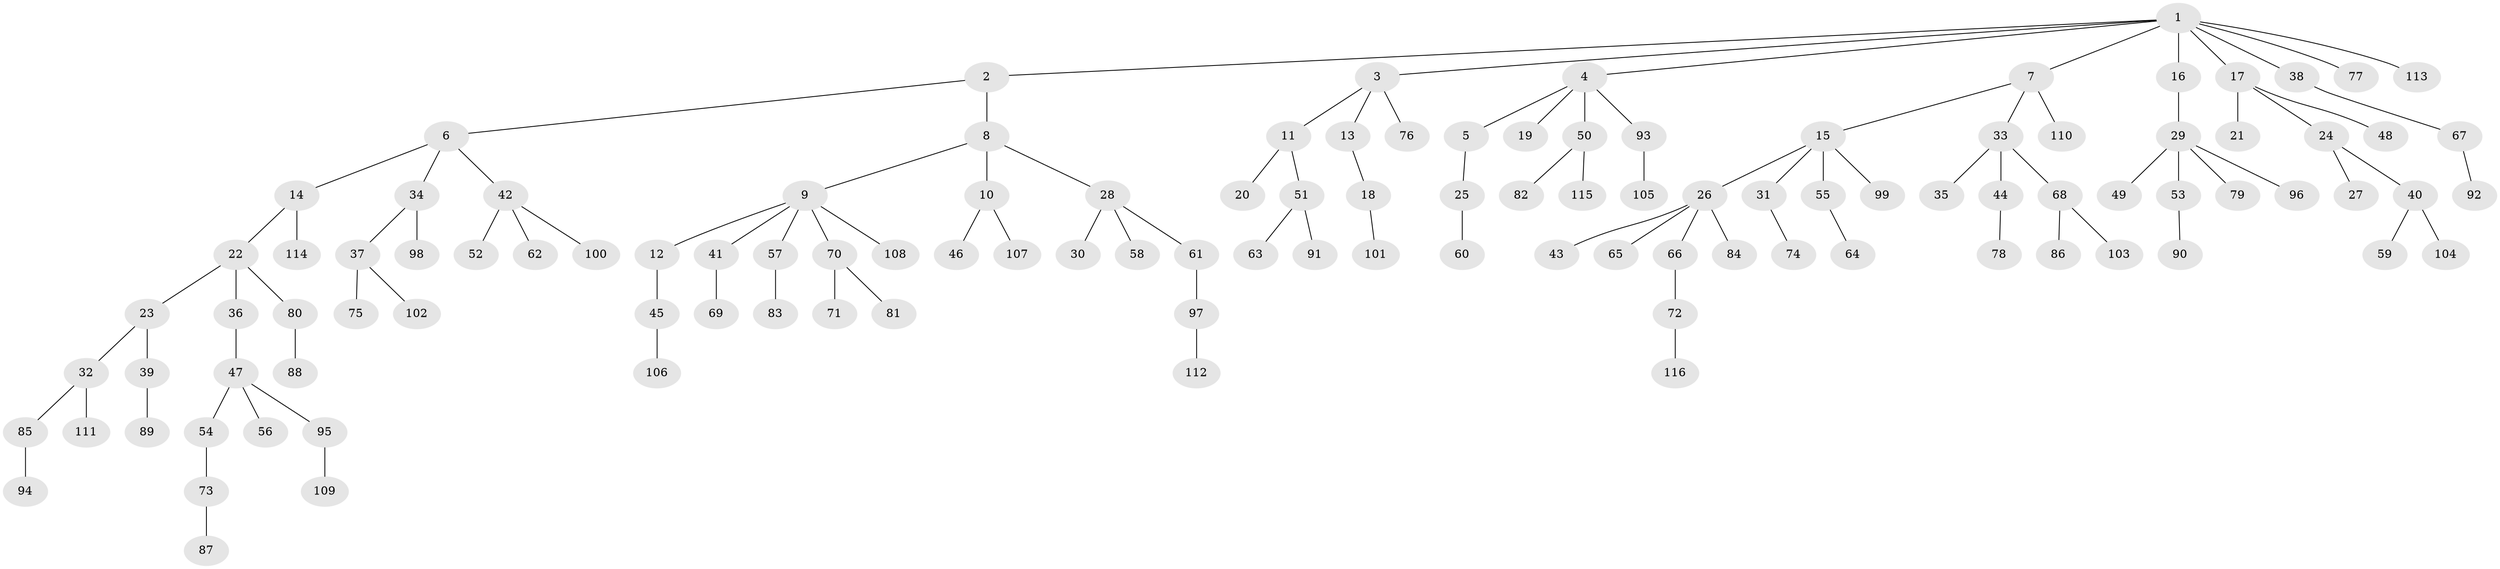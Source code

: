 // Generated by graph-tools (version 1.1) at 2025/11/02/27/25 16:11:29]
// undirected, 116 vertices, 115 edges
graph export_dot {
graph [start="1"]
  node [color=gray90,style=filled];
  1;
  2;
  3;
  4;
  5;
  6;
  7;
  8;
  9;
  10;
  11;
  12;
  13;
  14;
  15;
  16;
  17;
  18;
  19;
  20;
  21;
  22;
  23;
  24;
  25;
  26;
  27;
  28;
  29;
  30;
  31;
  32;
  33;
  34;
  35;
  36;
  37;
  38;
  39;
  40;
  41;
  42;
  43;
  44;
  45;
  46;
  47;
  48;
  49;
  50;
  51;
  52;
  53;
  54;
  55;
  56;
  57;
  58;
  59;
  60;
  61;
  62;
  63;
  64;
  65;
  66;
  67;
  68;
  69;
  70;
  71;
  72;
  73;
  74;
  75;
  76;
  77;
  78;
  79;
  80;
  81;
  82;
  83;
  84;
  85;
  86;
  87;
  88;
  89;
  90;
  91;
  92;
  93;
  94;
  95;
  96;
  97;
  98;
  99;
  100;
  101;
  102;
  103;
  104;
  105;
  106;
  107;
  108;
  109;
  110;
  111;
  112;
  113;
  114;
  115;
  116;
  1 -- 2;
  1 -- 3;
  1 -- 4;
  1 -- 7;
  1 -- 16;
  1 -- 17;
  1 -- 38;
  1 -- 77;
  1 -- 113;
  2 -- 6;
  2 -- 8;
  3 -- 11;
  3 -- 13;
  3 -- 76;
  4 -- 5;
  4 -- 19;
  4 -- 50;
  4 -- 93;
  5 -- 25;
  6 -- 14;
  6 -- 34;
  6 -- 42;
  7 -- 15;
  7 -- 33;
  7 -- 110;
  8 -- 9;
  8 -- 10;
  8 -- 28;
  9 -- 12;
  9 -- 41;
  9 -- 57;
  9 -- 70;
  9 -- 108;
  10 -- 46;
  10 -- 107;
  11 -- 20;
  11 -- 51;
  12 -- 45;
  13 -- 18;
  14 -- 22;
  14 -- 114;
  15 -- 26;
  15 -- 31;
  15 -- 55;
  15 -- 99;
  16 -- 29;
  17 -- 21;
  17 -- 24;
  17 -- 48;
  18 -- 101;
  22 -- 23;
  22 -- 36;
  22 -- 80;
  23 -- 32;
  23 -- 39;
  24 -- 27;
  24 -- 40;
  25 -- 60;
  26 -- 43;
  26 -- 65;
  26 -- 66;
  26 -- 84;
  28 -- 30;
  28 -- 58;
  28 -- 61;
  29 -- 49;
  29 -- 53;
  29 -- 79;
  29 -- 96;
  31 -- 74;
  32 -- 85;
  32 -- 111;
  33 -- 35;
  33 -- 44;
  33 -- 68;
  34 -- 37;
  34 -- 98;
  36 -- 47;
  37 -- 75;
  37 -- 102;
  38 -- 67;
  39 -- 89;
  40 -- 59;
  40 -- 104;
  41 -- 69;
  42 -- 52;
  42 -- 62;
  42 -- 100;
  44 -- 78;
  45 -- 106;
  47 -- 54;
  47 -- 56;
  47 -- 95;
  50 -- 82;
  50 -- 115;
  51 -- 63;
  51 -- 91;
  53 -- 90;
  54 -- 73;
  55 -- 64;
  57 -- 83;
  61 -- 97;
  66 -- 72;
  67 -- 92;
  68 -- 86;
  68 -- 103;
  70 -- 71;
  70 -- 81;
  72 -- 116;
  73 -- 87;
  80 -- 88;
  85 -- 94;
  93 -- 105;
  95 -- 109;
  97 -- 112;
}
